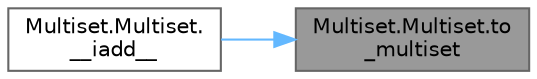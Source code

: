digraph "Multiset.Multiset.to_multiset"
{
 // LATEX_PDF_SIZE
  bgcolor="transparent";
  edge [fontname=Helvetica,fontsize=10,labelfontname=Helvetica,labelfontsize=10];
  node [fontname=Helvetica,fontsize=10,shape=box,height=0.2,width=0.4];
  rankdir="RL";
  Node1 [id="Node000001",label="Multiset.Multiset.to\l_multiset",height=0.2,width=0.4,color="gray40", fillcolor="grey60", style="filled", fontcolor="black",tooltip=" "];
  Node1 -> Node2 [id="edge1_Node000001_Node000002",dir="back",color="steelblue1",style="solid",tooltip=" "];
  Node2 [id="Node000002",label="Multiset.Multiset.\l__iadd__",height=0.2,width=0.4,color="grey40", fillcolor="white", style="filled",URL="$classMultiset_1_1Multiset.html#a163f2d67b257ec3b3e1be4a0250641e0",tooltip=" "];
}
